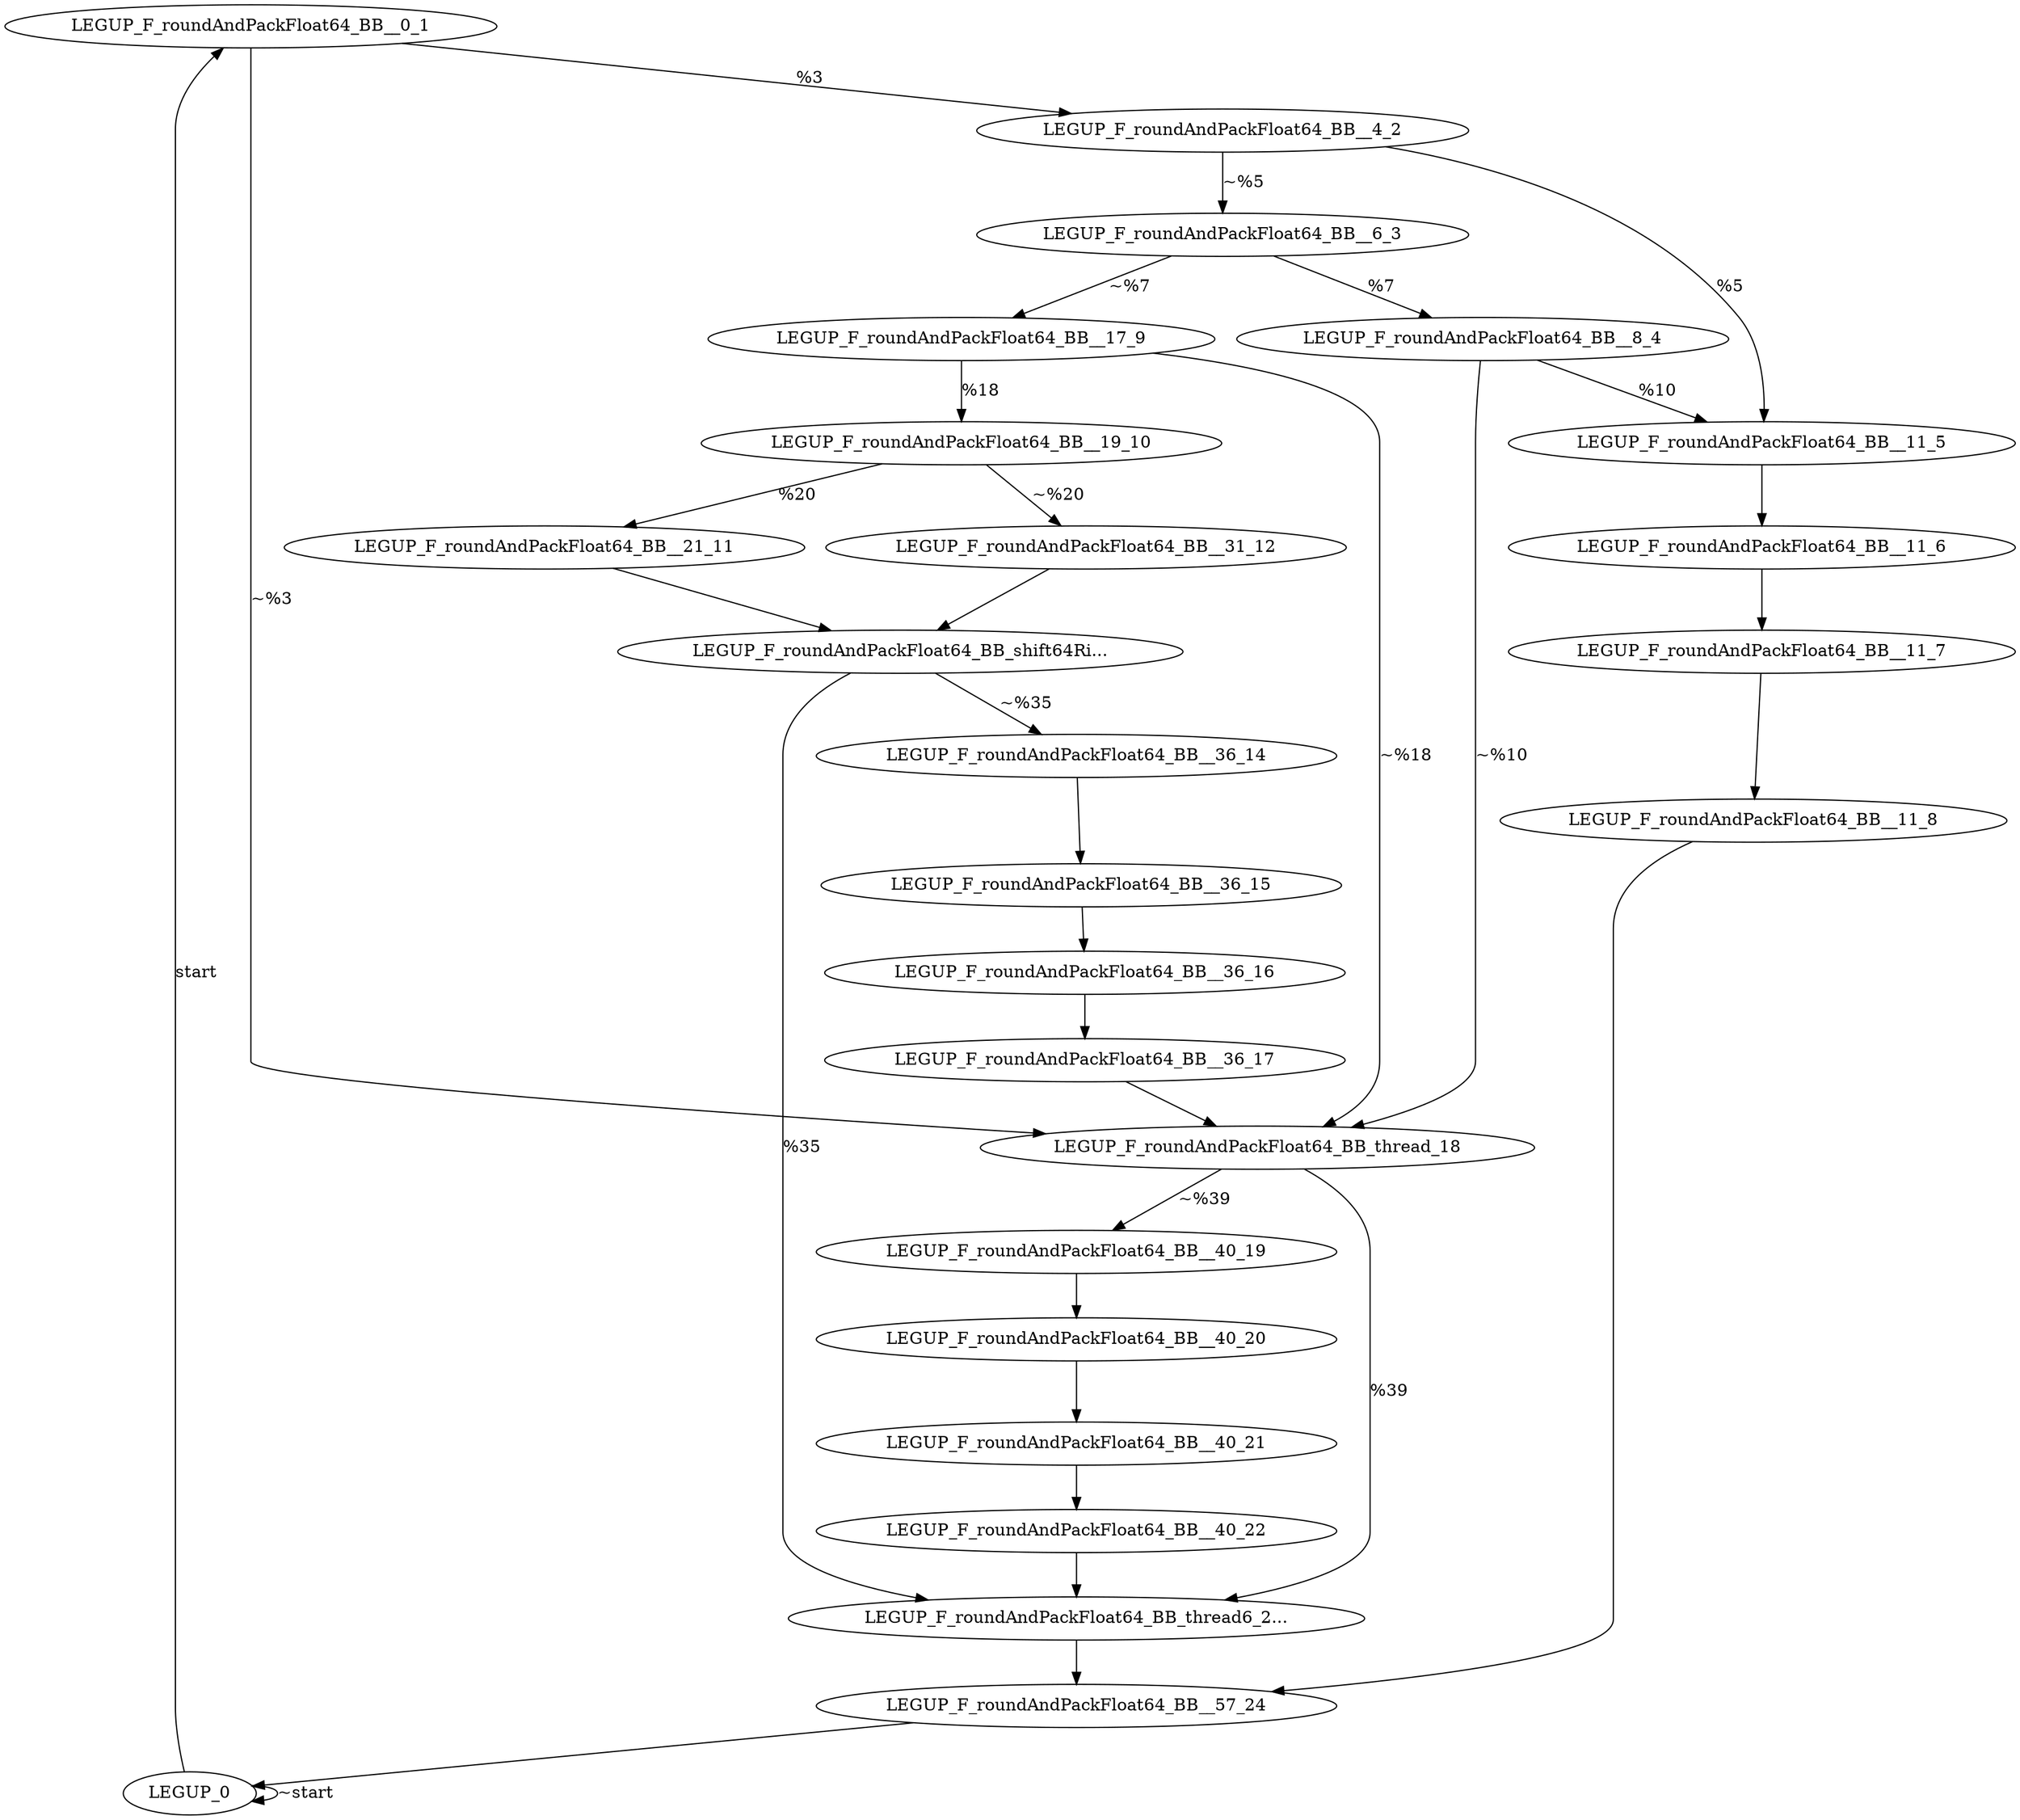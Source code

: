 digraph {
Node0x3cc02f0[label="LEGUP_F_roundAndPackFloat64_BB__0_1"];
Node0x3cc0150[label="LEGUP_0"];
Node0x3cc0150 -> Node0x3cc02f0[label="start"];
Node0x3cc0150 -> Node0x3cc0150[label="~start"];
Node0x3cc0440[label="LEGUP_F_roundAndPackFloat64_BB__4_2"];
Node0x3cc02f0 -> Node0x3cc0440[label="%3"];
Node0x3cdef60[label="LEGUP_F_roundAndPackFloat64_BB_thread_18"];
Node0x3cc02f0 -> Node0x3cdef60[label="~%3"];
Node0x3cc0890[label="LEGUP_F_roundAndPackFloat64_BB__11_5"];
Node0x3cc0440 -> Node0x3cc0890[label="%5"];
Node0x3cc0590[label="LEGUP_F_roundAndPackFloat64_BB__6_3"];
Node0x3cc0440 -> Node0x3cc0590[label="~%5"];
Node0x3cc0710[label="LEGUP_F_roundAndPackFloat64_BB__8_4"];
Node0x3cc0590 -> Node0x3cc0710[label="%7"];
Node0x3cc0a10[label="LEGUP_F_roundAndPackFloat64_BB__17_9"];
Node0x3cc0590 -> Node0x3cc0a10[label="~%7"];
Node0x3cc0710 -> Node0x3cc0890[label="%10"];
Node0x3cc0710 -> Node0x3cdef60[label="~%10"];
Node0x3ce03c0[label="LEGUP_F_roundAndPackFloat64_BB__11_6"];
Node0x3cc0890 -> Node0x3ce03c0;
Node0x3ce0490[label="LEGUP_F_roundAndPackFloat64_BB__11_7"];
Node0x3ce03c0 -> Node0x3ce0490;
Node0x3ce0560[label="LEGUP_F_roundAndPackFloat64_BB__11_8"];
Node0x3ce0490 -> Node0x3ce0560;
Node0x3cdf3e0[label="LEGUP_F_roundAndPackFloat64_BB__57_24"];
Node0x3ce0560 -> Node0x3cdf3e0;
Node0x3cc0b90[label="LEGUP_F_roundAndPackFloat64_BB__19_10"];
Node0x3cc0a10 -> Node0x3cc0b90[label="%18"];
Node0x3cc0a10 -> Node0x3cdef60[label="~%18"];
Node0x3cc0d10[label="LEGUP_F_roundAndPackFloat64_BB__21_11"];
Node0x3cc0b90 -> Node0x3cc0d10[label="%20"];
Node0x3cdeae0[label="LEGUP_F_roundAndPackFloat64_BB__31_12"];
Node0x3cc0b90 -> Node0x3cdeae0[label="~%20"];
Node0x3cdec60[label="LEGUP_F_roundAndPackFloat64_BB_shift64Ri..."];
Node0x3cc0d10 -> Node0x3cdec60;
Node0x3cdeae0 -> Node0x3cdec60;
Node0x3cdf260[label="LEGUP_F_roundAndPackFloat64_BB_thread6_2..."];
Node0x3cdec60 -> Node0x3cdf260[label="%35"];
Node0x3cdede0[label="LEGUP_F_roundAndPackFloat64_BB__36_14"];
Node0x3cdec60 -> Node0x3cdede0[label="~%35"];
Node0x3ce0f60[label="LEGUP_F_roundAndPackFloat64_BB__36_15"];
Node0x3cdede0 -> Node0x3ce0f60;
Node0x3ce1030[label="LEGUP_F_roundAndPackFloat64_BB__36_16"];
Node0x3ce0f60 -> Node0x3ce1030;
Node0x3ce1100[label="LEGUP_F_roundAndPackFloat64_BB__36_17"];
Node0x3ce1030 -> Node0x3ce1100;
Node0x3ce1100 -> Node0x3cdef60;
Node0x3cdef60 -> Node0x3cdf260[label="%39"];
Node0x3cdf0e0[label="LEGUP_F_roundAndPackFloat64_BB__40_19"];
Node0x3cdef60 -> Node0x3cdf0e0[label="~%39"];
Node0x3ce1350[label="LEGUP_F_roundAndPackFloat64_BB__40_20"];
Node0x3cdf0e0 -> Node0x3ce1350;
Node0x3ce1420[label="LEGUP_F_roundAndPackFloat64_BB__40_21"];
Node0x3ce1350 -> Node0x3ce1420;
Node0x3ce14f0[label="LEGUP_F_roundAndPackFloat64_BB__40_22"];
Node0x3ce1420 -> Node0x3ce14f0;
Node0x3ce14f0 -> Node0x3cdf260;
Node0x3cdf260 -> Node0x3cdf3e0;
Node0x3cdf3e0 -> Node0x3cc0150;
}
